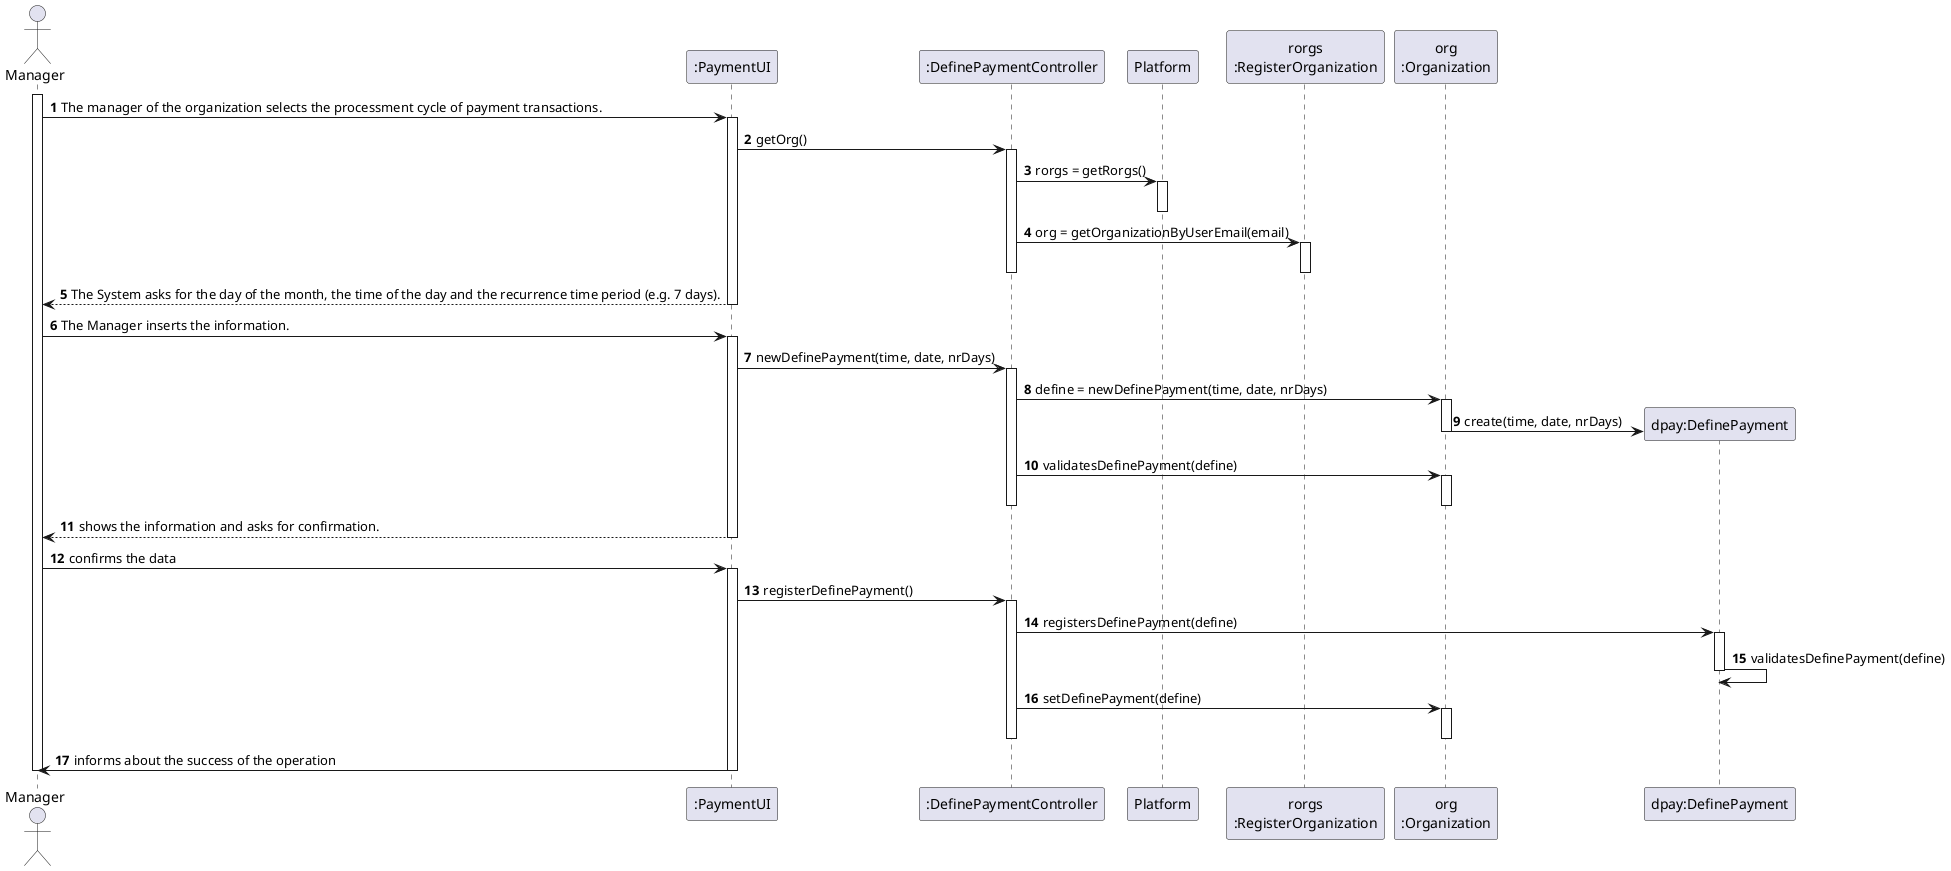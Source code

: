 @startuml
autonumber
'hide footbox
actor "Manager" as ADM

participant ":PaymentUI" as UI
participant ":DefinePaymentController" as CTRL
participant "Platform" as P
participant "rorgs\n:RegisterOrganization" as RO
participant "org\n:Organization" as O
participant "dpay:DefinePayment" as DPAY



activate ADM
ADM -> UI : The manager of the organization selects the processment cycle of payment transactions.
activate UI

UI -> CTRL : getOrg()
activate CTRL


CTRL -> P : rorgs = getRorgs()
activate P
deactivate P


CTRL -> RO : org = getOrganizationByUserEmail(email)
activate RO
deactivate RO



deactivate CTRL

UI --> ADM : The System asks for the day of the month, the time of the day and the recurrence time period (e.g. 7 days).
deactivate UI

ADM -> UI : The Manager inserts the information.
activate UI

UI -> CTRL : newDefinePayment(time, date, nrDays)
activate CTRL


CTRL -> O : define = newDefinePayment(time, date, nrDays)
activate O
O -> DPAY** : create(time, date, nrDays)
deactivate O

CTRL -> O : validatesDefinePayment(define)
activate O
deactivate O

deactivate CTRL

UI --> ADM : shows the information and asks for confirmation.
deactivate UI

ADM -> UI : confirms the data
activate UI

UI -> CTRL : registerDefinePayment()
activate CTRL

CTRL -> DPAY : registersDefinePayment(define)
activate DPAY
DPAY -> DPAY : validatesDefinePayment(define)
deactivate DPAY
CTRL -> O : setDefinePayment(define)
activate O
deactivate O

deactivate CTRL

UI -> ADM : informs about the success of the operation
deactivate UI
deactivate ADM



@enduml

